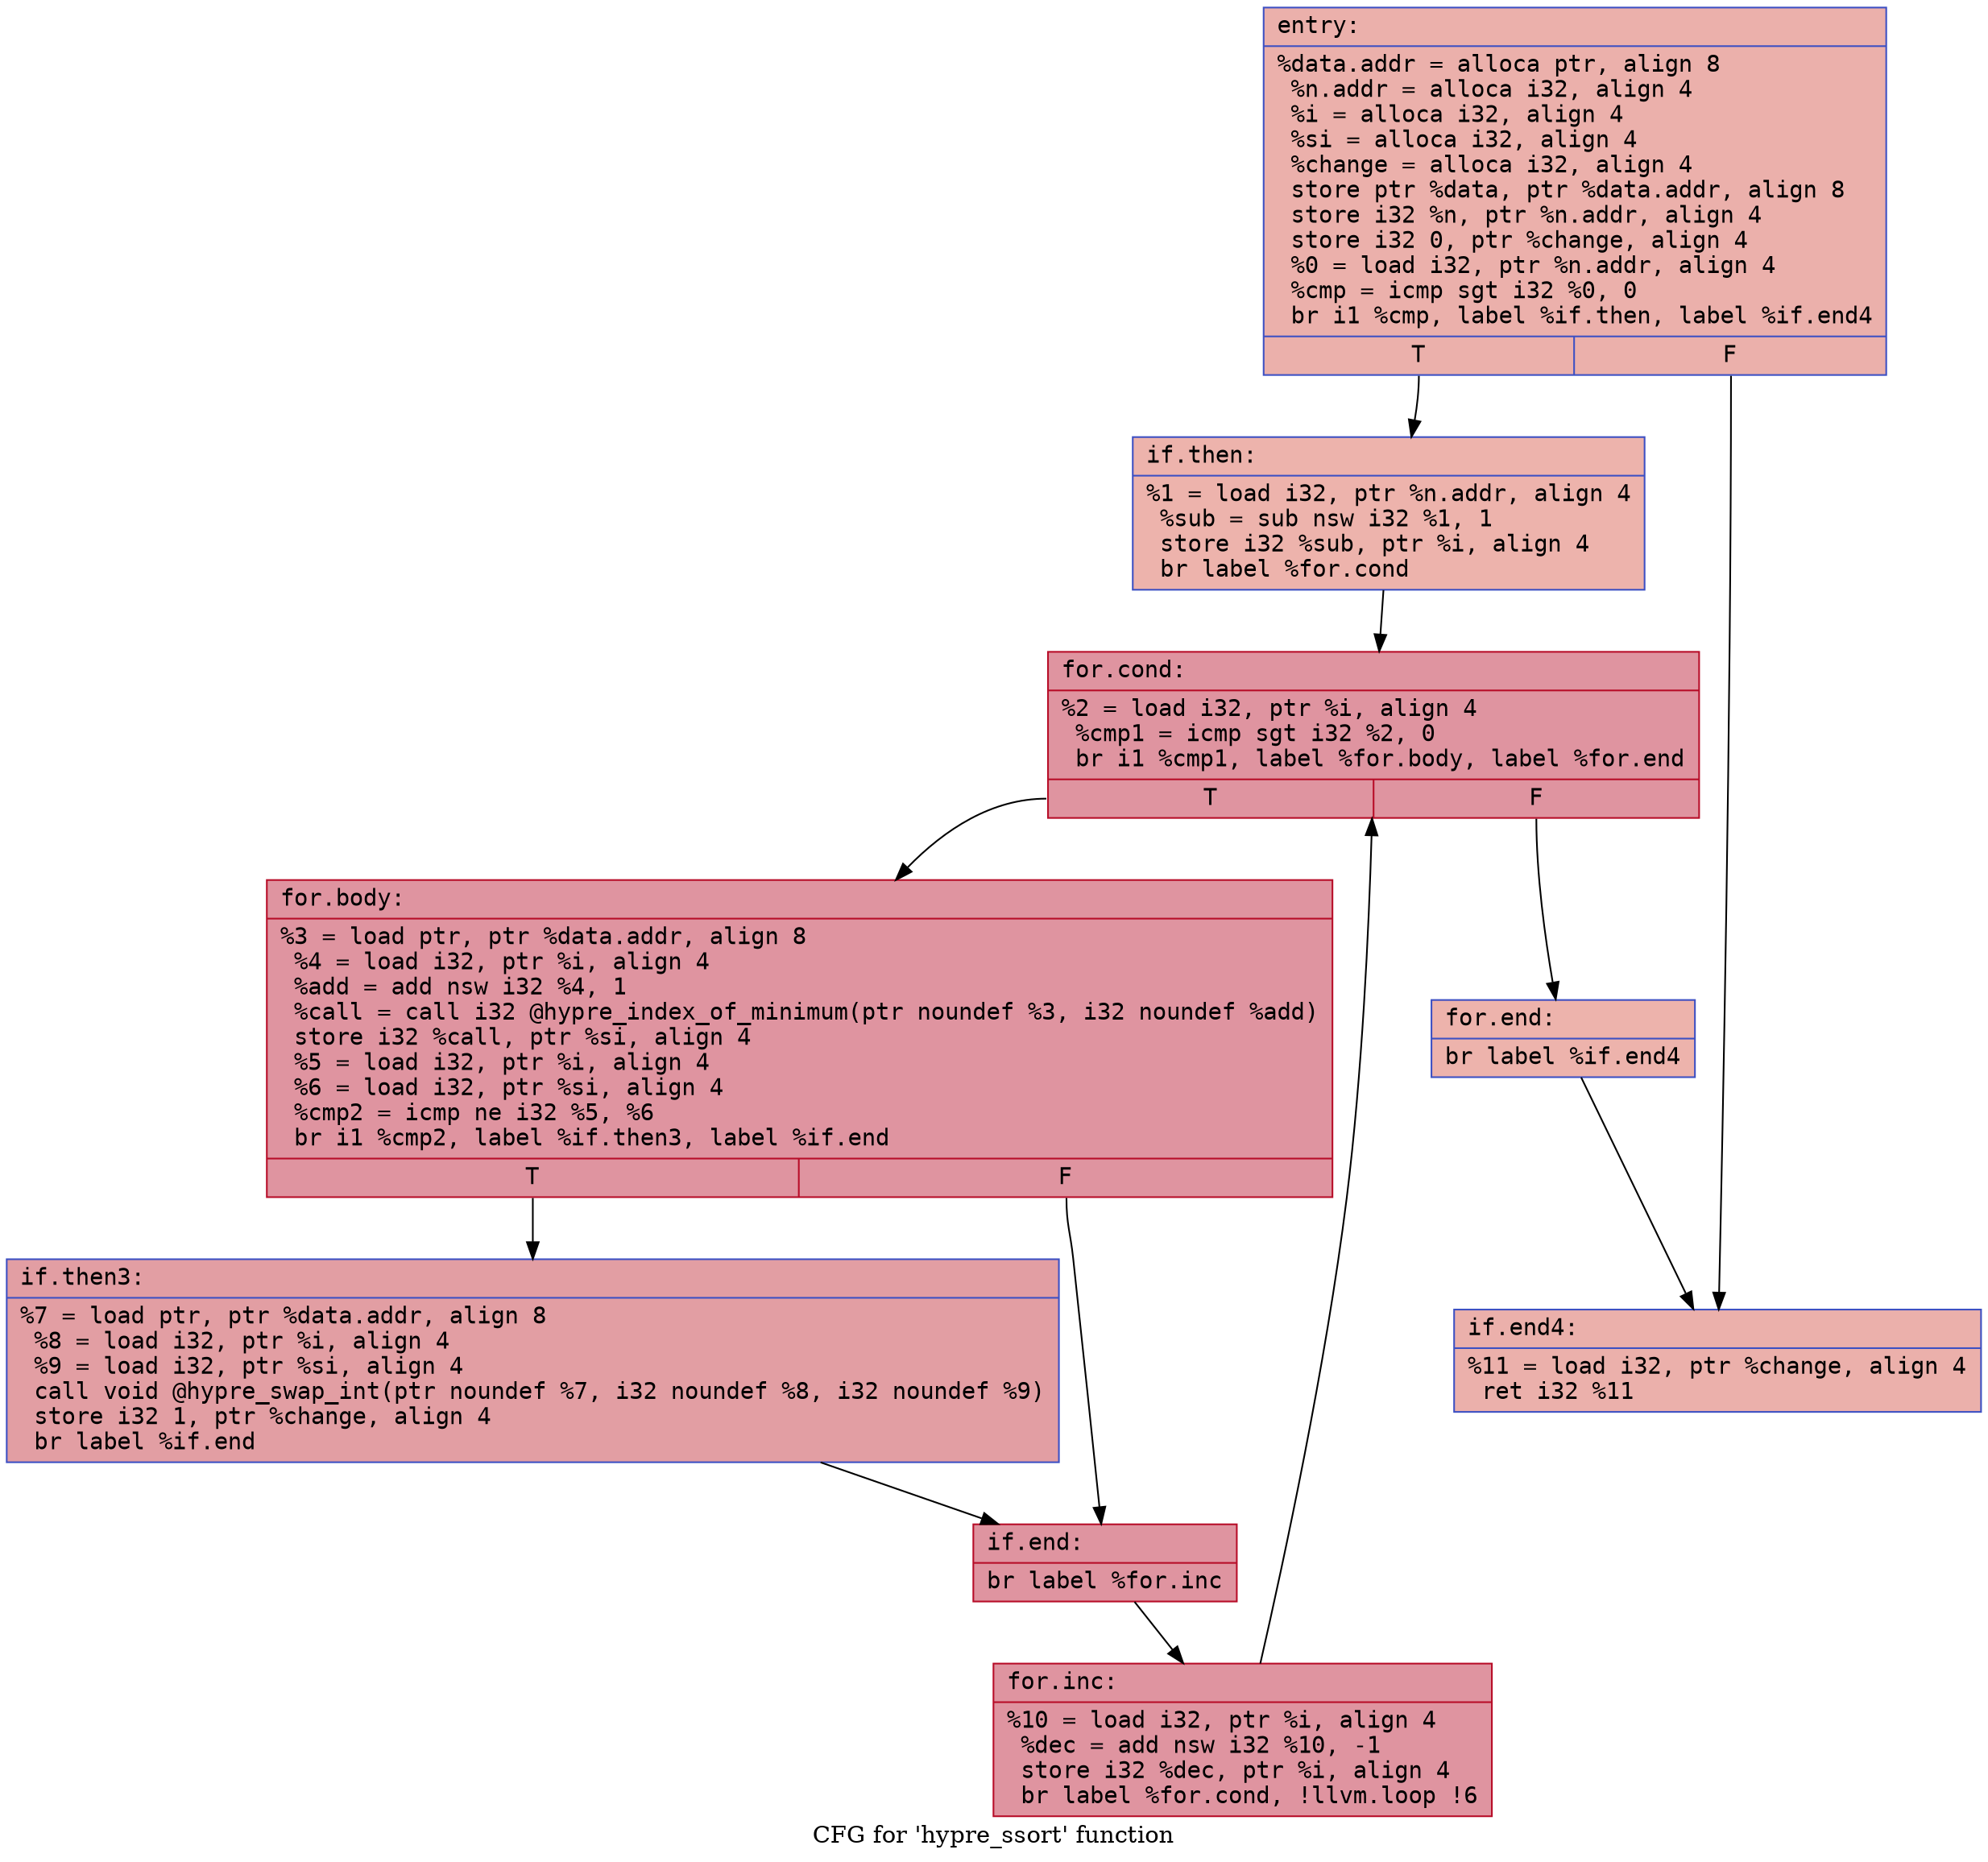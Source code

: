 digraph "CFG for 'hypre_ssort' function" {
	label="CFG for 'hypre_ssort' function";

	Node0x558fa7003540 [shape=record,color="#3d50c3ff", style=filled, fillcolor="#d24b4070" fontname="Courier",label="{entry:\l|  %data.addr = alloca ptr, align 8\l  %n.addr = alloca i32, align 4\l  %i = alloca i32, align 4\l  %si = alloca i32, align 4\l  %change = alloca i32, align 4\l  store ptr %data, ptr %data.addr, align 8\l  store i32 %n, ptr %n.addr, align 4\l  store i32 0, ptr %change, align 4\l  %0 = load i32, ptr %n.addr, align 4\l  %cmp = icmp sgt i32 %0, 0\l  br i1 %cmp, label %if.then, label %if.end4\l|{<s0>T|<s1>F}}"];
	Node0x558fa7003540:s0 -> Node0x558fa70039a0[tooltip="entry -> if.then\nProbability 62.50%" ];
	Node0x558fa7003540:s1 -> Node0x558fa7003a10[tooltip="entry -> if.end4\nProbability 37.50%" ];
	Node0x558fa70039a0 [shape=record,color="#3d50c3ff", style=filled, fillcolor="#d6524470" fontname="Courier",label="{if.then:\l|  %1 = load i32, ptr %n.addr, align 4\l  %sub = sub nsw i32 %1, 1\l  store i32 %sub, ptr %i, align 4\l  br label %for.cond\l}"];
	Node0x558fa70039a0 -> Node0x558fa7003d00[tooltip="if.then -> for.cond\nProbability 100.00%" ];
	Node0x558fa7003d00 [shape=record,color="#b70d28ff", style=filled, fillcolor="#b70d2870" fontname="Courier",label="{for.cond:\l|  %2 = load i32, ptr %i, align 4\l  %cmp1 = icmp sgt i32 %2, 0\l  br i1 %cmp1, label %for.body, label %for.end\l|{<s0>T|<s1>F}}"];
	Node0x558fa7003d00:s0 -> Node0x558fa7004050[tooltip="for.cond -> for.body\nProbability 96.88%" ];
	Node0x558fa7003d00:s1 -> Node0x558fa70040d0[tooltip="for.cond -> for.end\nProbability 3.12%" ];
	Node0x558fa7004050 [shape=record,color="#b70d28ff", style=filled, fillcolor="#b70d2870" fontname="Courier",label="{for.body:\l|  %3 = load ptr, ptr %data.addr, align 8\l  %4 = load i32, ptr %i, align 4\l  %add = add nsw i32 %4, 1\l  %call = call i32 @hypre_index_of_minimum(ptr noundef %3, i32 noundef %add)\l  store i32 %call, ptr %si, align 4\l  %5 = load i32, ptr %i, align 4\l  %6 = load i32, ptr %si, align 4\l  %cmp2 = icmp ne i32 %5, %6\l  br i1 %cmp2, label %if.then3, label %if.end\l|{<s0>T|<s1>F}}"];
	Node0x558fa7004050:s0 -> Node0x558fa70047f0[tooltip="for.body -> if.then3\nProbability 50.00%" ];
	Node0x558fa7004050:s1 -> Node0x558fa70048a0[tooltip="for.body -> if.end\nProbability 50.00%" ];
	Node0x558fa70047f0 [shape=record,color="#3d50c3ff", style=filled, fillcolor="#be242e70" fontname="Courier",label="{if.then3:\l|  %7 = load ptr, ptr %data.addr, align 8\l  %8 = load i32, ptr %i, align 4\l  %9 = load i32, ptr %si, align 4\l  call void @hypre_swap_int(ptr noundef %7, i32 noundef %8, i32 noundef %9)\l  store i32 1, ptr %change, align 4\l  br label %if.end\l}"];
	Node0x558fa70047f0 -> Node0x558fa70048a0[tooltip="if.then3 -> if.end\nProbability 100.00%" ];
	Node0x558fa70048a0 [shape=record,color="#b70d28ff", style=filled, fillcolor="#b70d2870" fontname="Courier",label="{if.end:\l|  br label %for.inc\l}"];
	Node0x558fa70048a0 -> Node0x558fa7004df0[tooltip="if.end -> for.inc\nProbability 100.00%" ];
	Node0x558fa7004df0 [shape=record,color="#b70d28ff", style=filled, fillcolor="#b70d2870" fontname="Courier",label="{for.inc:\l|  %10 = load i32, ptr %i, align 4\l  %dec = add nsw i32 %10, -1\l  store i32 %dec, ptr %i, align 4\l  br label %for.cond, !llvm.loop !6\l}"];
	Node0x558fa7004df0 -> Node0x558fa7003d00[tooltip="for.inc -> for.cond\nProbability 100.00%" ];
	Node0x558fa70040d0 [shape=record,color="#3d50c3ff", style=filled, fillcolor="#d6524470" fontname="Courier",label="{for.end:\l|  br label %if.end4\l}"];
	Node0x558fa70040d0 -> Node0x558fa7003a10[tooltip="for.end -> if.end4\nProbability 100.00%" ];
	Node0x558fa7003a10 [shape=record,color="#3d50c3ff", style=filled, fillcolor="#d24b4070" fontname="Courier",label="{if.end4:\l|  %11 = load i32, ptr %change, align 4\l  ret i32 %11\l}"];
}
